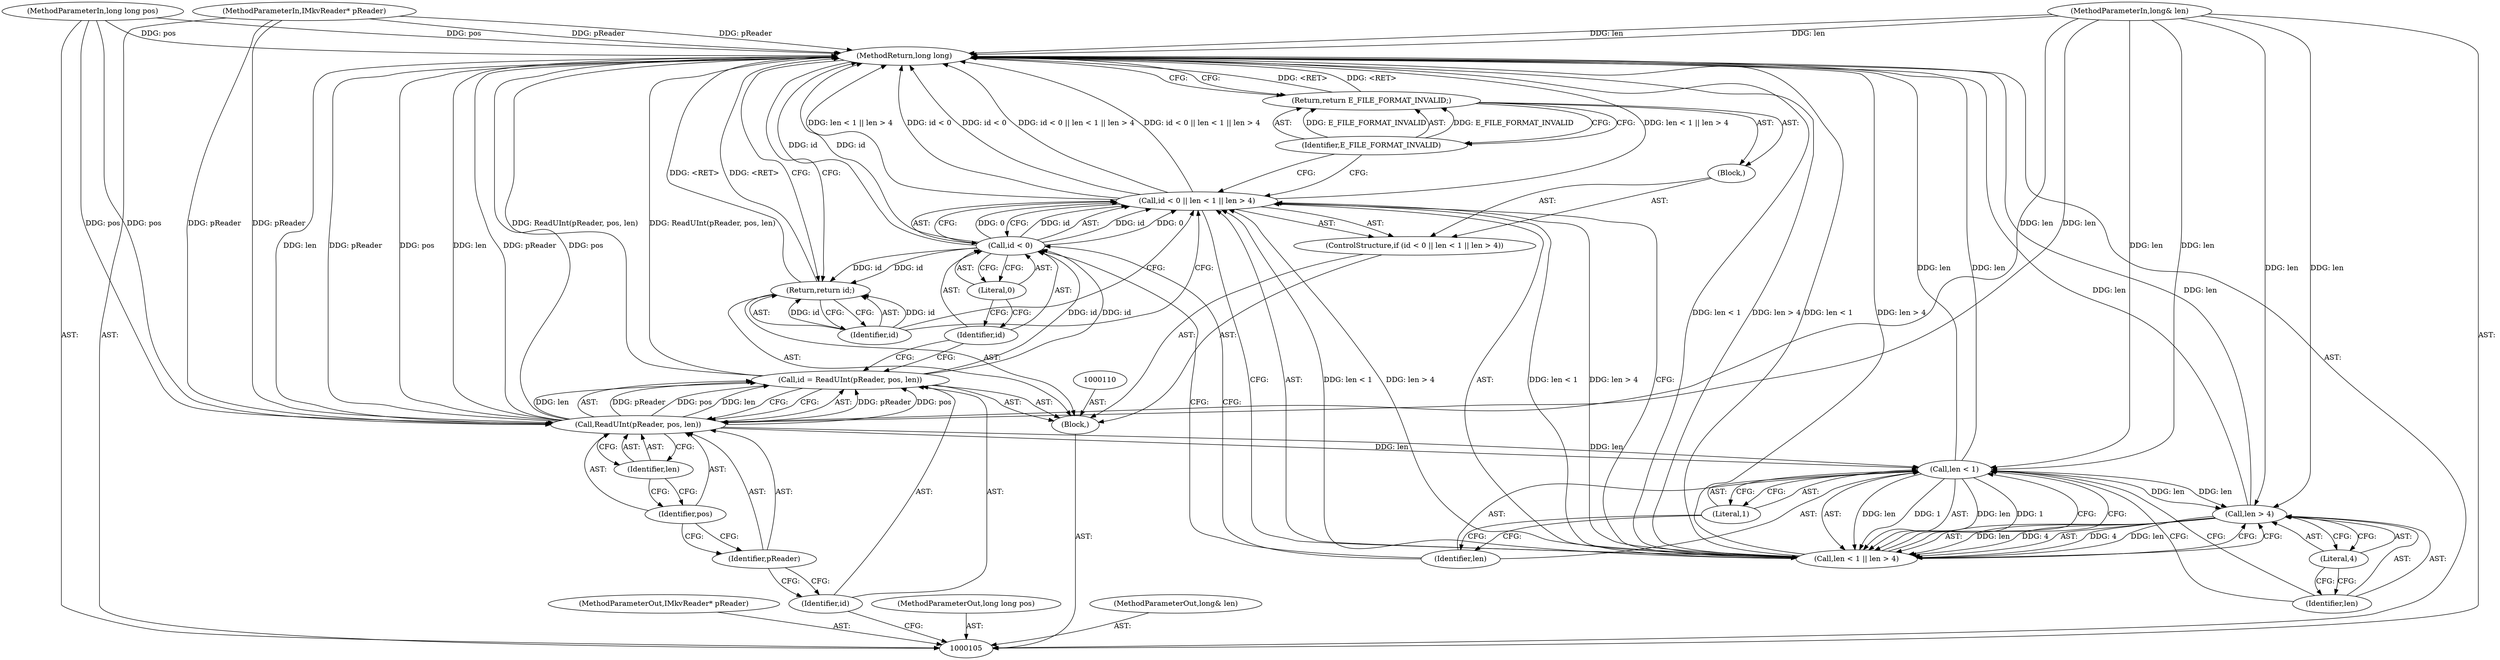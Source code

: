 digraph "0_Android_cc274e2abe8b2a6698a5c47d8aa4bb45f1f9538d_22" {
"1000134" [label="(MethodReturn,long long)"];
"1000106" [label="(MethodParameterIn,IMkvReader* pReader)"];
"1000308" [label="(MethodParameterOut,IMkvReader* pReader)"];
"1000107" [label="(MethodParameterIn,long long pos)"];
"1000309" [label="(MethodParameterOut,long long pos)"];
"1000108" [label="(MethodParameterIn,long& len)"];
"1000310" [label="(MethodParameterOut,long& len)"];
"1000109" [label="(Block,)"];
"1000111" [label="(Call,id = ReadUInt(pReader, pos, len))"];
"1000112" [label="(Identifier,id)"];
"1000113" [label="(Call,ReadUInt(pReader, pos, len))"];
"1000114" [label="(Identifier,pReader)"];
"1000115" [label="(Identifier,pos)"];
"1000116" [label="(Identifier,len)"];
"1000121" [label="(Literal,0)"];
"1000122" [label="(Call,len < 1 || len > 4)"];
"1000123" [label="(Call,len < 1)"];
"1000124" [label="(Identifier,len)"];
"1000117" [label="(ControlStructure,if (id < 0 || len < 1 || len > 4))"];
"1000125" [label="(Literal,1)"];
"1000126" [label="(Call,len > 4)"];
"1000127" [label="(Identifier,len)"];
"1000128" [label="(Literal,4)"];
"1000129" [label="(Block,)"];
"1000118" [label="(Call,id < 0 || len < 1 || len > 4)"];
"1000119" [label="(Call,id < 0)"];
"1000120" [label="(Identifier,id)"];
"1000131" [label="(Identifier,E_FILE_FORMAT_INVALID)"];
"1000130" [label="(Return,return E_FILE_FORMAT_INVALID;)"];
"1000132" [label="(Return,return id;)"];
"1000133" [label="(Identifier,id)"];
"1000134" -> "1000105"  [label="AST: "];
"1000134" -> "1000130"  [label="CFG: "];
"1000134" -> "1000132"  [label="CFG: "];
"1000122" -> "1000134"  [label="DDG: len > 4"];
"1000122" -> "1000134"  [label="DDG: len < 1"];
"1000108" -> "1000134"  [label="DDG: len"];
"1000107" -> "1000134"  [label="DDG: pos"];
"1000113" -> "1000134"  [label="DDG: pReader"];
"1000113" -> "1000134"  [label="DDG: pos"];
"1000113" -> "1000134"  [label="DDG: len"];
"1000126" -> "1000134"  [label="DDG: len"];
"1000118" -> "1000134"  [label="DDG: id < 0 || len < 1 || len > 4"];
"1000118" -> "1000134"  [label="DDG: len < 1 || len > 4"];
"1000118" -> "1000134"  [label="DDG: id < 0"];
"1000106" -> "1000134"  [label="DDG: pReader"];
"1000123" -> "1000134"  [label="DDG: len"];
"1000111" -> "1000134"  [label="DDG: ReadUInt(pReader, pos, len)"];
"1000119" -> "1000134"  [label="DDG: id"];
"1000132" -> "1000134"  [label="DDG: <RET>"];
"1000130" -> "1000134"  [label="DDG: <RET>"];
"1000106" -> "1000105"  [label="AST: "];
"1000106" -> "1000134"  [label="DDG: pReader"];
"1000106" -> "1000113"  [label="DDG: pReader"];
"1000308" -> "1000105"  [label="AST: "];
"1000107" -> "1000105"  [label="AST: "];
"1000107" -> "1000134"  [label="DDG: pos"];
"1000107" -> "1000113"  [label="DDG: pos"];
"1000309" -> "1000105"  [label="AST: "];
"1000108" -> "1000105"  [label="AST: "];
"1000108" -> "1000134"  [label="DDG: len"];
"1000108" -> "1000113"  [label="DDG: len"];
"1000108" -> "1000123"  [label="DDG: len"];
"1000108" -> "1000126"  [label="DDG: len"];
"1000310" -> "1000105"  [label="AST: "];
"1000109" -> "1000105"  [label="AST: "];
"1000110" -> "1000109"  [label="AST: "];
"1000111" -> "1000109"  [label="AST: "];
"1000117" -> "1000109"  [label="AST: "];
"1000132" -> "1000109"  [label="AST: "];
"1000111" -> "1000109"  [label="AST: "];
"1000111" -> "1000113"  [label="CFG: "];
"1000112" -> "1000111"  [label="AST: "];
"1000113" -> "1000111"  [label="AST: "];
"1000120" -> "1000111"  [label="CFG: "];
"1000111" -> "1000134"  [label="DDG: ReadUInt(pReader, pos, len)"];
"1000113" -> "1000111"  [label="DDG: pReader"];
"1000113" -> "1000111"  [label="DDG: pos"];
"1000113" -> "1000111"  [label="DDG: len"];
"1000111" -> "1000119"  [label="DDG: id"];
"1000112" -> "1000111"  [label="AST: "];
"1000112" -> "1000105"  [label="CFG: "];
"1000114" -> "1000112"  [label="CFG: "];
"1000113" -> "1000111"  [label="AST: "];
"1000113" -> "1000116"  [label="CFG: "];
"1000114" -> "1000113"  [label="AST: "];
"1000115" -> "1000113"  [label="AST: "];
"1000116" -> "1000113"  [label="AST: "];
"1000111" -> "1000113"  [label="CFG: "];
"1000113" -> "1000134"  [label="DDG: pReader"];
"1000113" -> "1000134"  [label="DDG: pos"];
"1000113" -> "1000134"  [label="DDG: len"];
"1000113" -> "1000111"  [label="DDG: pReader"];
"1000113" -> "1000111"  [label="DDG: pos"];
"1000113" -> "1000111"  [label="DDG: len"];
"1000106" -> "1000113"  [label="DDG: pReader"];
"1000107" -> "1000113"  [label="DDG: pos"];
"1000108" -> "1000113"  [label="DDG: len"];
"1000113" -> "1000123"  [label="DDG: len"];
"1000114" -> "1000113"  [label="AST: "];
"1000114" -> "1000112"  [label="CFG: "];
"1000115" -> "1000114"  [label="CFG: "];
"1000115" -> "1000113"  [label="AST: "];
"1000115" -> "1000114"  [label="CFG: "];
"1000116" -> "1000115"  [label="CFG: "];
"1000116" -> "1000113"  [label="AST: "];
"1000116" -> "1000115"  [label="CFG: "];
"1000113" -> "1000116"  [label="CFG: "];
"1000121" -> "1000119"  [label="AST: "];
"1000121" -> "1000120"  [label="CFG: "];
"1000119" -> "1000121"  [label="CFG: "];
"1000122" -> "1000118"  [label="AST: "];
"1000122" -> "1000123"  [label="CFG: "];
"1000122" -> "1000126"  [label="CFG: "];
"1000123" -> "1000122"  [label="AST: "];
"1000126" -> "1000122"  [label="AST: "];
"1000118" -> "1000122"  [label="CFG: "];
"1000122" -> "1000134"  [label="DDG: len > 4"];
"1000122" -> "1000134"  [label="DDG: len < 1"];
"1000122" -> "1000118"  [label="DDG: len < 1"];
"1000122" -> "1000118"  [label="DDG: len > 4"];
"1000123" -> "1000122"  [label="DDG: len"];
"1000123" -> "1000122"  [label="DDG: 1"];
"1000126" -> "1000122"  [label="DDG: len"];
"1000126" -> "1000122"  [label="DDG: 4"];
"1000123" -> "1000122"  [label="AST: "];
"1000123" -> "1000125"  [label="CFG: "];
"1000124" -> "1000123"  [label="AST: "];
"1000125" -> "1000123"  [label="AST: "];
"1000127" -> "1000123"  [label="CFG: "];
"1000122" -> "1000123"  [label="CFG: "];
"1000123" -> "1000134"  [label="DDG: len"];
"1000123" -> "1000122"  [label="DDG: len"];
"1000123" -> "1000122"  [label="DDG: 1"];
"1000113" -> "1000123"  [label="DDG: len"];
"1000108" -> "1000123"  [label="DDG: len"];
"1000123" -> "1000126"  [label="DDG: len"];
"1000124" -> "1000123"  [label="AST: "];
"1000124" -> "1000119"  [label="CFG: "];
"1000125" -> "1000124"  [label="CFG: "];
"1000117" -> "1000109"  [label="AST: "];
"1000118" -> "1000117"  [label="AST: "];
"1000129" -> "1000117"  [label="AST: "];
"1000125" -> "1000123"  [label="AST: "];
"1000125" -> "1000124"  [label="CFG: "];
"1000123" -> "1000125"  [label="CFG: "];
"1000126" -> "1000122"  [label="AST: "];
"1000126" -> "1000128"  [label="CFG: "];
"1000127" -> "1000126"  [label="AST: "];
"1000128" -> "1000126"  [label="AST: "];
"1000122" -> "1000126"  [label="CFG: "];
"1000126" -> "1000134"  [label="DDG: len"];
"1000126" -> "1000122"  [label="DDG: len"];
"1000126" -> "1000122"  [label="DDG: 4"];
"1000123" -> "1000126"  [label="DDG: len"];
"1000108" -> "1000126"  [label="DDG: len"];
"1000127" -> "1000126"  [label="AST: "];
"1000127" -> "1000123"  [label="CFG: "];
"1000128" -> "1000127"  [label="CFG: "];
"1000128" -> "1000126"  [label="AST: "];
"1000128" -> "1000127"  [label="CFG: "];
"1000126" -> "1000128"  [label="CFG: "];
"1000129" -> "1000117"  [label="AST: "];
"1000130" -> "1000129"  [label="AST: "];
"1000118" -> "1000117"  [label="AST: "];
"1000118" -> "1000119"  [label="CFG: "];
"1000118" -> "1000122"  [label="CFG: "];
"1000119" -> "1000118"  [label="AST: "];
"1000122" -> "1000118"  [label="AST: "];
"1000131" -> "1000118"  [label="CFG: "];
"1000133" -> "1000118"  [label="CFG: "];
"1000118" -> "1000134"  [label="DDG: id < 0 || len < 1 || len > 4"];
"1000118" -> "1000134"  [label="DDG: len < 1 || len > 4"];
"1000118" -> "1000134"  [label="DDG: id < 0"];
"1000119" -> "1000118"  [label="DDG: id"];
"1000119" -> "1000118"  [label="DDG: 0"];
"1000122" -> "1000118"  [label="DDG: len < 1"];
"1000122" -> "1000118"  [label="DDG: len > 4"];
"1000119" -> "1000118"  [label="AST: "];
"1000119" -> "1000121"  [label="CFG: "];
"1000120" -> "1000119"  [label="AST: "];
"1000121" -> "1000119"  [label="AST: "];
"1000124" -> "1000119"  [label="CFG: "];
"1000118" -> "1000119"  [label="CFG: "];
"1000119" -> "1000134"  [label="DDG: id"];
"1000119" -> "1000118"  [label="DDG: id"];
"1000119" -> "1000118"  [label="DDG: 0"];
"1000111" -> "1000119"  [label="DDG: id"];
"1000119" -> "1000132"  [label="DDG: id"];
"1000120" -> "1000119"  [label="AST: "];
"1000120" -> "1000111"  [label="CFG: "];
"1000121" -> "1000120"  [label="CFG: "];
"1000131" -> "1000130"  [label="AST: "];
"1000131" -> "1000118"  [label="CFG: "];
"1000130" -> "1000131"  [label="CFG: "];
"1000131" -> "1000130"  [label="DDG: E_FILE_FORMAT_INVALID"];
"1000130" -> "1000129"  [label="AST: "];
"1000130" -> "1000131"  [label="CFG: "];
"1000131" -> "1000130"  [label="AST: "];
"1000134" -> "1000130"  [label="CFG: "];
"1000130" -> "1000134"  [label="DDG: <RET>"];
"1000131" -> "1000130"  [label="DDG: E_FILE_FORMAT_INVALID"];
"1000132" -> "1000109"  [label="AST: "];
"1000132" -> "1000133"  [label="CFG: "];
"1000133" -> "1000132"  [label="AST: "];
"1000134" -> "1000132"  [label="CFG: "];
"1000132" -> "1000134"  [label="DDG: <RET>"];
"1000133" -> "1000132"  [label="DDG: id"];
"1000119" -> "1000132"  [label="DDG: id"];
"1000133" -> "1000132"  [label="AST: "];
"1000133" -> "1000118"  [label="CFG: "];
"1000132" -> "1000133"  [label="CFG: "];
"1000133" -> "1000132"  [label="DDG: id"];
}
